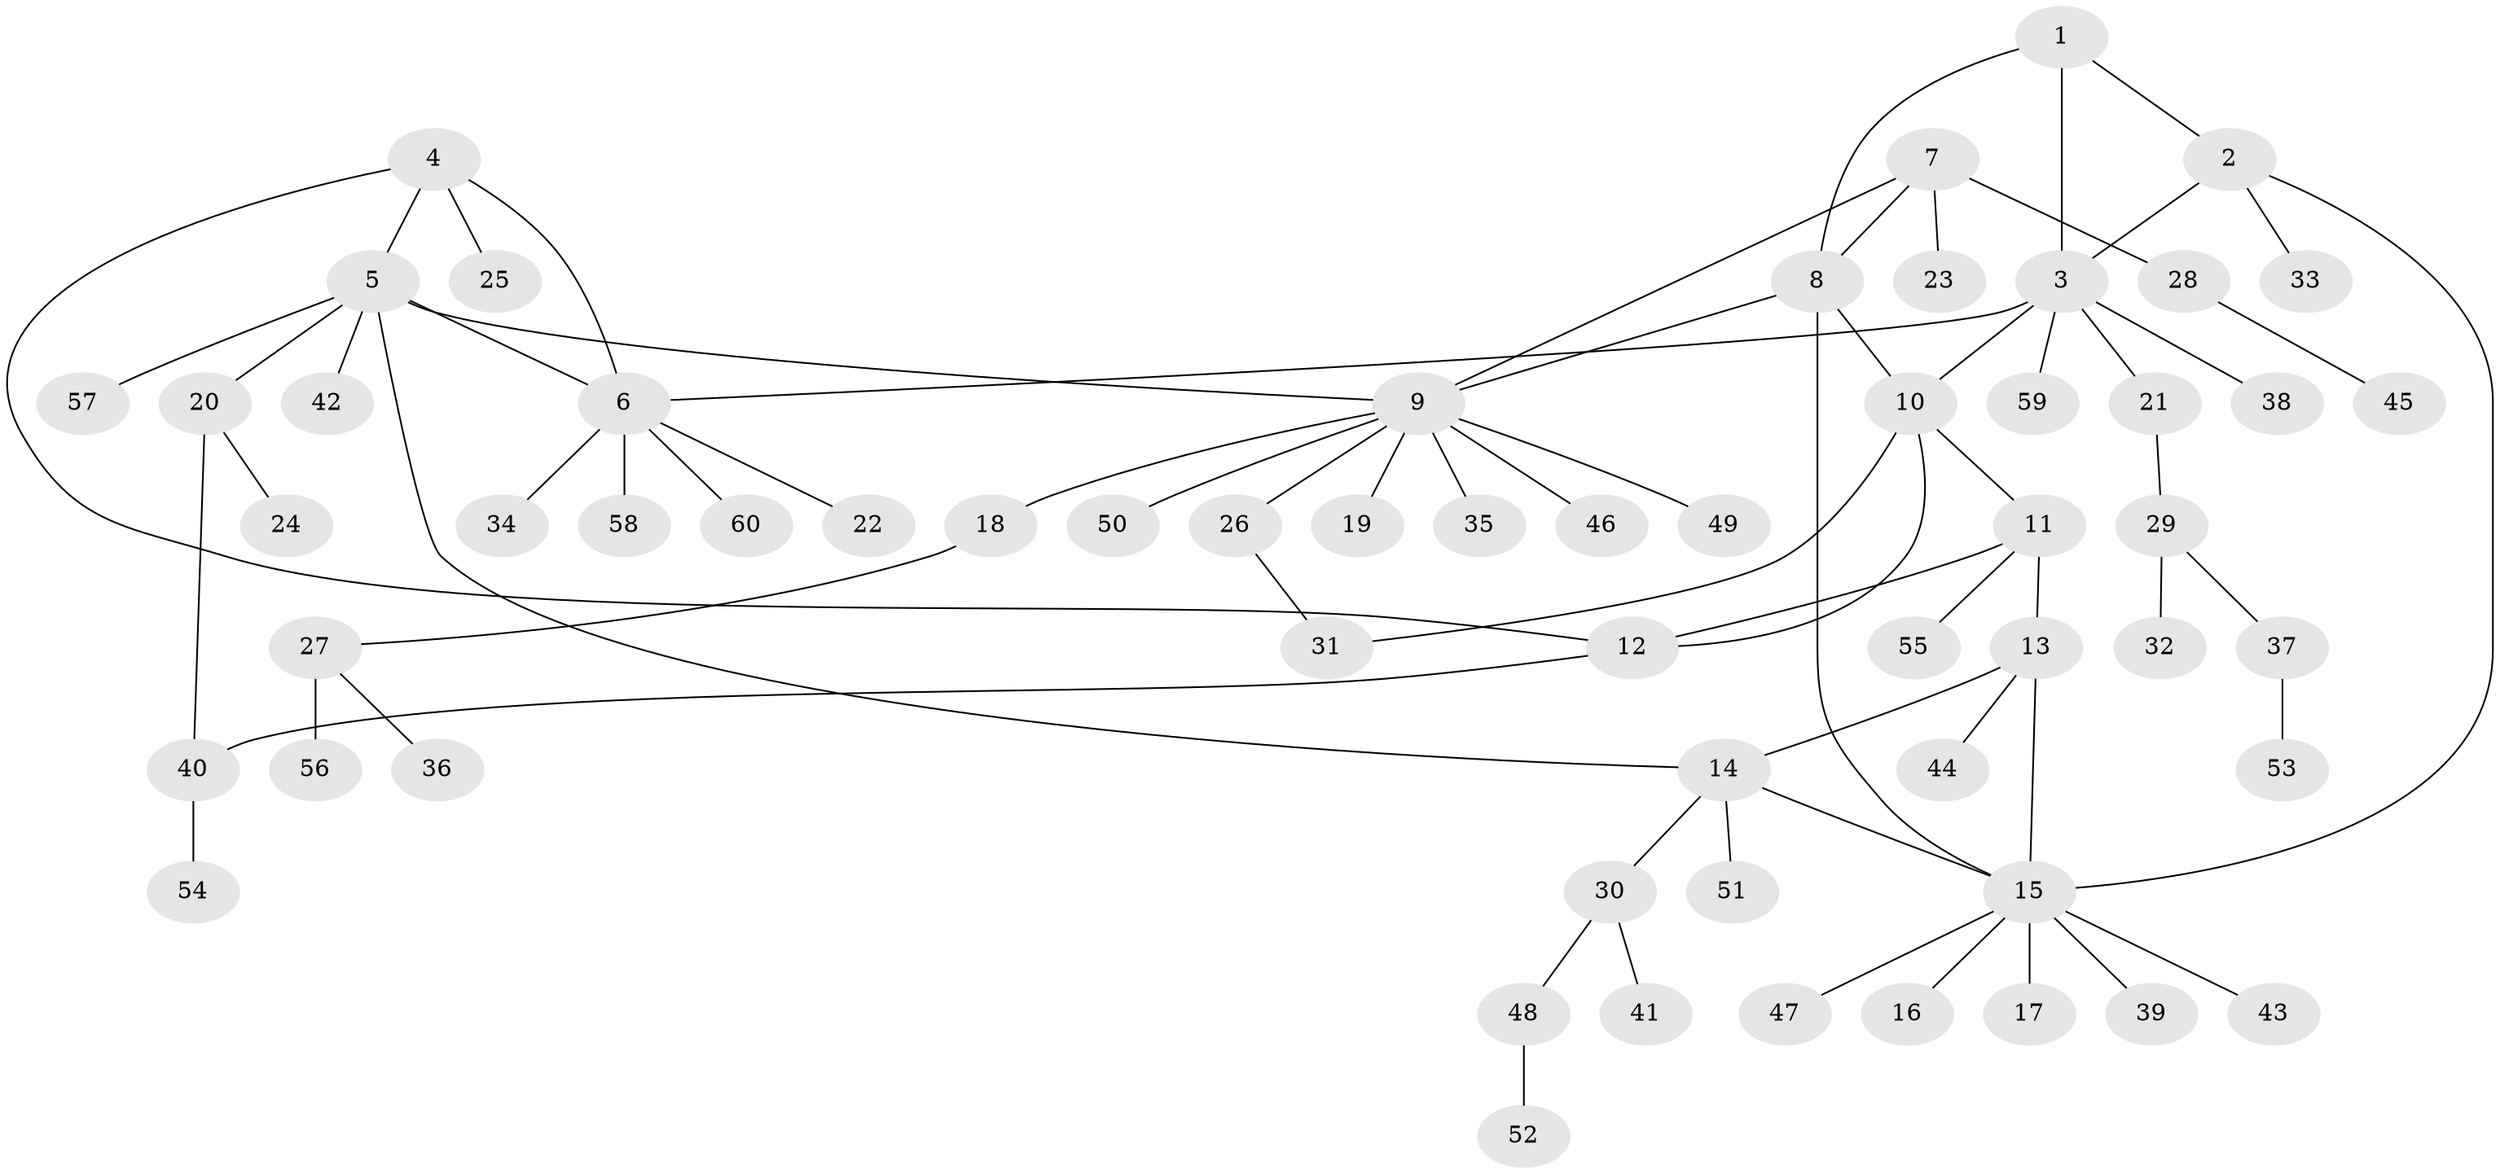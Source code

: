 // coarse degree distribution, {4: 0.047619047619047616, 5: 0.047619047619047616, 3: 0.047619047619047616, 6: 0.09523809523809523, 9: 0.023809523809523808, 7: 0.023809523809523808, 1: 0.5714285714285714, 2: 0.14285714285714285}
// Generated by graph-tools (version 1.1) at 2025/42/03/06/25 10:42:11]
// undirected, 60 vertices, 72 edges
graph export_dot {
graph [start="1"]
  node [color=gray90,style=filled];
  1;
  2;
  3;
  4;
  5;
  6;
  7;
  8;
  9;
  10;
  11;
  12;
  13;
  14;
  15;
  16;
  17;
  18;
  19;
  20;
  21;
  22;
  23;
  24;
  25;
  26;
  27;
  28;
  29;
  30;
  31;
  32;
  33;
  34;
  35;
  36;
  37;
  38;
  39;
  40;
  41;
  42;
  43;
  44;
  45;
  46;
  47;
  48;
  49;
  50;
  51;
  52;
  53;
  54;
  55;
  56;
  57;
  58;
  59;
  60;
  1 -- 2;
  1 -- 3;
  1 -- 8;
  2 -- 3;
  2 -- 15;
  2 -- 33;
  3 -- 6;
  3 -- 10;
  3 -- 21;
  3 -- 38;
  3 -- 59;
  4 -- 5;
  4 -- 6;
  4 -- 12;
  4 -- 25;
  5 -- 6;
  5 -- 9;
  5 -- 14;
  5 -- 20;
  5 -- 42;
  5 -- 57;
  6 -- 22;
  6 -- 34;
  6 -- 58;
  6 -- 60;
  7 -- 8;
  7 -- 9;
  7 -- 23;
  7 -- 28;
  8 -- 9;
  8 -- 10;
  8 -- 15;
  9 -- 18;
  9 -- 19;
  9 -- 26;
  9 -- 35;
  9 -- 46;
  9 -- 49;
  9 -- 50;
  10 -- 11;
  10 -- 12;
  10 -- 31;
  11 -- 12;
  11 -- 13;
  11 -- 55;
  12 -- 40;
  13 -- 14;
  13 -- 15;
  13 -- 44;
  14 -- 15;
  14 -- 30;
  14 -- 51;
  15 -- 16;
  15 -- 17;
  15 -- 39;
  15 -- 43;
  15 -- 47;
  18 -- 27;
  20 -- 24;
  20 -- 40;
  21 -- 29;
  26 -- 31;
  27 -- 36;
  27 -- 56;
  28 -- 45;
  29 -- 32;
  29 -- 37;
  30 -- 41;
  30 -- 48;
  37 -- 53;
  40 -- 54;
  48 -- 52;
}
